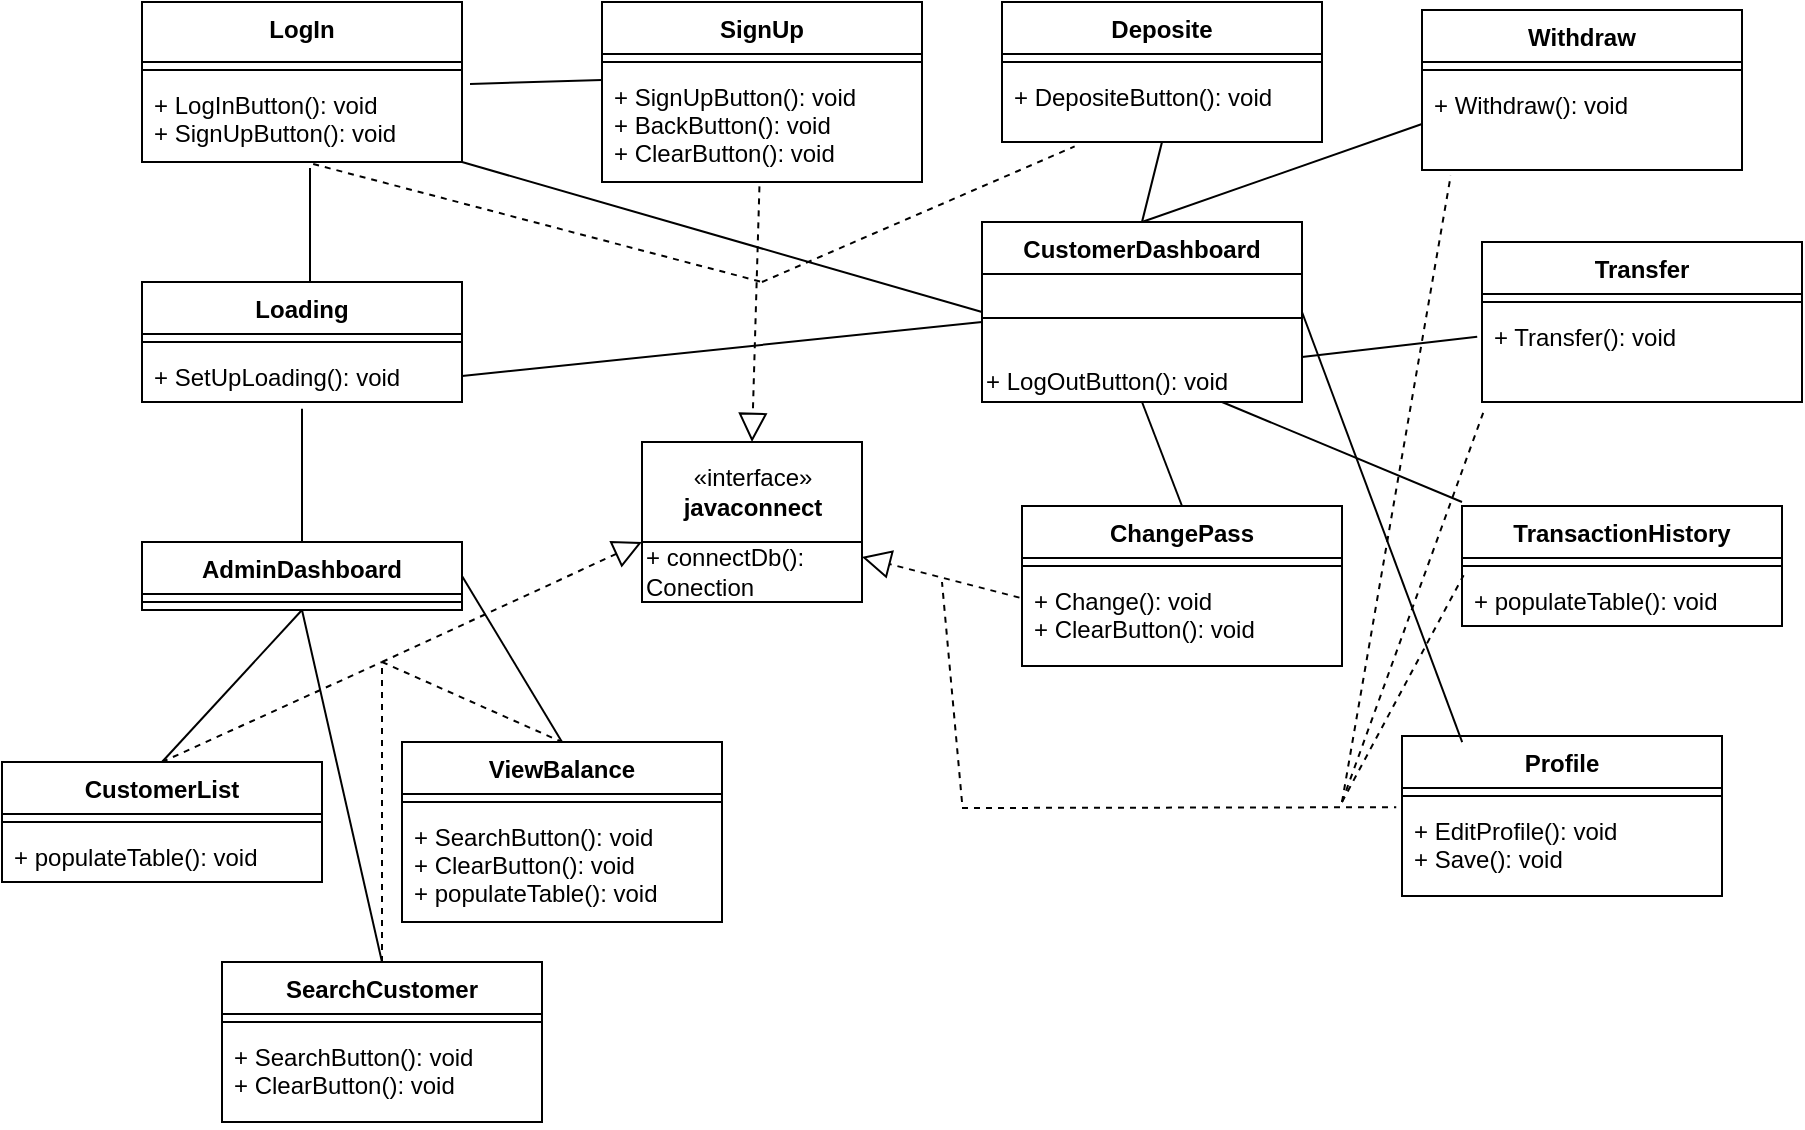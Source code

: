 <mxfile version="14.1.8" type="device"><diagram id="C5RBs43oDa-KdzZeNtuy" name="Page-1"><mxGraphModel dx="1264" dy="592" grid="1" gridSize="10" guides="1" tooltips="1" connect="1" arrows="1" fold="1" page="1" pageScale="1" pageWidth="827" pageHeight="1169" math="0" shadow="0"><root><mxCell id="WIyWlLk6GJQsqaUBKTNV-0"/><mxCell id="WIyWlLk6GJQsqaUBKTNV-1" parent="WIyWlLk6GJQsqaUBKTNV-0"/><mxCell id="H209QwBRjqbGO77JAOVa-0" value="LogIn" style="swimlane;fontStyle=1;align=center;verticalAlign=top;childLayout=stackLayout;horizontal=1;startSize=30;horizontalStack=0;resizeParent=1;resizeParentMax=0;resizeLast=0;collapsible=1;marginBottom=0;" parent="WIyWlLk6GJQsqaUBKTNV-1" vertex="1"><mxGeometry x="100" width="160" height="80" as="geometry"/></mxCell><mxCell id="H209QwBRjqbGO77JAOVa-2" value="" style="line;strokeWidth=1;fillColor=none;align=left;verticalAlign=middle;spacingTop=-1;spacingLeft=3;spacingRight=3;rotatable=0;labelPosition=right;points=[];portConstraint=eastwest;" parent="H209QwBRjqbGO77JAOVa-0" vertex="1"><mxGeometry y="30" width="160" height="8" as="geometry"/></mxCell><mxCell id="H209QwBRjqbGO77JAOVa-3" value="+ LogInButton(): void&#10;+ SignUpButton(): void" style="text;strokeColor=none;fillColor=none;align=left;verticalAlign=top;spacingLeft=4;spacingRight=4;overflow=hidden;rotatable=0;points=[[0,0.5],[1,0.5]];portConstraint=eastwest;" parent="H209QwBRjqbGO77JAOVa-0" vertex="1"><mxGeometry y="38" width="160" height="42" as="geometry"/></mxCell><mxCell id="H209QwBRjqbGO77JAOVa-4" value="SignUp" style="swimlane;fontStyle=1;align=center;verticalAlign=top;childLayout=stackLayout;horizontal=1;startSize=26;horizontalStack=0;resizeParent=1;resizeParentMax=0;resizeLast=0;collapsible=1;marginBottom=0;" parent="WIyWlLk6GJQsqaUBKTNV-1" vertex="1"><mxGeometry x="330" width="160" height="90" as="geometry"/></mxCell><mxCell id="H209QwBRjqbGO77JAOVa-6" value="" style="line;strokeWidth=1;fillColor=none;align=left;verticalAlign=middle;spacingTop=-1;spacingLeft=3;spacingRight=3;rotatable=0;labelPosition=right;points=[];portConstraint=eastwest;" parent="H209QwBRjqbGO77JAOVa-4" vertex="1"><mxGeometry y="26" width="160" height="8" as="geometry"/></mxCell><mxCell id="H209QwBRjqbGO77JAOVa-7" value="+ SignUpButton(): void&#10;+ BackButton(): void&#10;+ ClearButton(): void" style="text;strokeColor=none;fillColor=none;align=left;verticalAlign=top;spacingLeft=4;spacingRight=4;overflow=hidden;rotatable=0;points=[[0,0.5],[1,0.5]];portConstraint=eastwest;" parent="H209QwBRjqbGO77JAOVa-4" vertex="1"><mxGeometry y="34" width="160" height="56" as="geometry"/></mxCell><mxCell id="H209QwBRjqbGO77JAOVa-10" value="" style="endArrow=none;html=1;exitX=1.025;exitY=0.071;exitDx=0;exitDy=0;exitPerimeter=0;" parent="WIyWlLk6GJQsqaUBKTNV-1" source="H209QwBRjqbGO77JAOVa-3" edge="1"><mxGeometry width="50" height="50" relative="1" as="geometry"><mxPoint x="390" y="140" as="sourcePoint"/><mxPoint x="330" y="39" as="targetPoint"/></mxGeometry></mxCell><mxCell id="H209QwBRjqbGO77JAOVa-15" value="" style="endArrow=none;html=1;" parent="WIyWlLk6GJQsqaUBKTNV-1" edge="1"><mxGeometry width="50" height="50" relative="1" as="geometry"><mxPoint x="184" y="140" as="sourcePoint"/><mxPoint x="184" y="83" as="targetPoint"/></mxGeometry></mxCell><mxCell id="H209QwBRjqbGO77JAOVa-19" value="Loading" style="swimlane;fontStyle=1;align=center;verticalAlign=top;childLayout=stackLayout;horizontal=1;startSize=26;horizontalStack=0;resizeParent=1;resizeParentMax=0;resizeLast=0;collapsible=1;marginBottom=0;" parent="WIyWlLk6GJQsqaUBKTNV-1" vertex="1"><mxGeometry x="100" y="140" width="160" height="60" as="geometry"/></mxCell><mxCell id="H209QwBRjqbGO77JAOVa-21" value="" style="line;strokeWidth=1;fillColor=none;align=left;verticalAlign=middle;spacingTop=-1;spacingLeft=3;spacingRight=3;rotatable=0;labelPosition=right;points=[];portConstraint=eastwest;" parent="H209QwBRjqbGO77JAOVa-19" vertex="1"><mxGeometry y="26" width="160" height="8" as="geometry"/></mxCell><mxCell id="H209QwBRjqbGO77JAOVa-22" value="+ SetUpLoading(): void" style="text;strokeColor=none;fillColor=none;align=left;verticalAlign=top;spacingLeft=4;spacingRight=4;overflow=hidden;rotatable=0;points=[[0,0.5],[1,0.5]];portConstraint=eastwest;" parent="H209QwBRjqbGO77JAOVa-19" vertex="1"><mxGeometry y="34" width="160" height="26" as="geometry"/></mxCell><mxCell id="H209QwBRjqbGO77JAOVa-27" value="AdminDashboard" style="swimlane;fontStyle=1;align=center;verticalAlign=top;childLayout=stackLayout;horizontal=1;startSize=26;horizontalStack=0;resizeParent=1;resizeParentMax=0;resizeLast=0;collapsible=1;marginBottom=0;" parent="WIyWlLk6GJQsqaUBKTNV-1" vertex="1"><mxGeometry x="100" y="270" width="160" height="34" as="geometry"/></mxCell><mxCell id="H209QwBRjqbGO77JAOVa-29" value="" style="line;strokeWidth=1;fillColor=none;align=left;verticalAlign=middle;spacingTop=-1;spacingLeft=3;spacingRight=3;rotatable=0;labelPosition=right;points=[];portConstraint=eastwest;" parent="H209QwBRjqbGO77JAOVa-27" vertex="1"><mxGeometry y="26" width="160" height="8" as="geometry"/></mxCell><mxCell id="H209QwBRjqbGO77JAOVa-31" value="" style="endArrow=none;html=1;exitX=0.5;exitY=0;exitDx=0;exitDy=0;entryX=0.5;entryY=1.131;entryDx=0;entryDy=0;entryPerimeter=0;" parent="WIyWlLk6GJQsqaUBKTNV-1" source="H209QwBRjqbGO77JAOVa-27" target="H209QwBRjqbGO77JAOVa-22" edge="1"><mxGeometry width="50" height="50" relative="1" as="geometry"><mxPoint x="390" y="240" as="sourcePoint"/><mxPoint x="180" y="210" as="targetPoint"/></mxGeometry></mxCell><mxCell id="H209QwBRjqbGO77JAOVa-32" value="CustomerList" style="swimlane;fontStyle=1;align=center;verticalAlign=top;childLayout=stackLayout;horizontal=1;startSize=26;horizontalStack=0;resizeParent=1;resizeParentMax=0;resizeLast=0;collapsible=1;marginBottom=0;" parent="WIyWlLk6GJQsqaUBKTNV-1" vertex="1"><mxGeometry x="30" y="380" width="160" height="60" as="geometry"/></mxCell><mxCell id="H209QwBRjqbGO77JAOVa-34" value="" style="line;strokeWidth=1;fillColor=none;align=left;verticalAlign=middle;spacingTop=-1;spacingLeft=3;spacingRight=3;rotatable=0;labelPosition=right;points=[];portConstraint=eastwest;" parent="H209QwBRjqbGO77JAOVa-32" vertex="1"><mxGeometry y="26" width="160" height="8" as="geometry"/></mxCell><mxCell id="H209QwBRjqbGO77JAOVa-35" value="+ populateTable(): void" style="text;strokeColor=none;fillColor=none;align=left;verticalAlign=top;spacingLeft=4;spacingRight=4;overflow=hidden;rotatable=0;points=[[0,0.5],[1,0.5]];portConstraint=eastwest;" parent="H209QwBRjqbGO77JAOVa-32" vertex="1"><mxGeometry y="34" width="160" height="26" as="geometry"/></mxCell><mxCell id="H209QwBRjqbGO77JAOVa-36" value="SearchCustomer" style="swimlane;fontStyle=1;align=center;verticalAlign=top;childLayout=stackLayout;horizontal=1;startSize=26;horizontalStack=0;resizeParent=1;resizeParentMax=0;resizeLast=0;collapsible=1;marginBottom=0;" parent="WIyWlLk6GJQsqaUBKTNV-1" vertex="1"><mxGeometry x="140" y="480" width="160" height="80" as="geometry"/></mxCell><mxCell id="H209QwBRjqbGO77JAOVa-38" value="" style="line;strokeWidth=1;fillColor=none;align=left;verticalAlign=middle;spacingTop=-1;spacingLeft=3;spacingRight=3;rotatable=0;labelPosition=right;points=[];portConstraint=eastwest;" parent="H209QwBRjqbGO77JAOVa-36" vertex="1"><mxGeometry y="26" width="160" height="8" as="geometry"/></mxCell><mxCell id="H209QwBRjqbGO77JAOVa-39" value="+ SearchButton(): void&#10;+ ClearButton(): void" style="text;strokeColor=none;fillColor=none;align=left;verticalAlign=top;spacingLeft=4;spacingRight=4;overflow=hidden;rotatable=0;points=[[0,0.5],[1,0.5]];portConstraint=eastwest;" parent="H209QwBRjqbGO77JAOVa-36" vertex="1"><mxGeometry y="34" width="160" height="46" as="geometry"/></mxCell><mxCell id="H209QwBRjqbGO77JAOVa-40" value="ViewBalance" style="swimlane;fontStyle=1;align=center;verticalAlign=top;childLayout=stackLayout;horizontal=1;startSize=26;horizontalStack=0;resizeParent=1;resizeParentMax=0;resizeLast=0;collapsible=1;marginBottom=0;" parent="WIyWlLk6GJQsqaUBKTNV-1" vertex="1"><mxGeometry x="230" y="370" width="160" height="90" as="geometry"/></mxCell><mxCell id="H209QwBRjqbGO77JAOVa-42" value="" style="line;strokeWidth=1;fillColor=none;align=left;verticalAlign=middle;spacingTop=-1;spacingLeft=3;spacingRight=3;rotatable=0;labelPosition=right;points=[];portConstraint=eastwest;" parent="H209QwBRjqbGO77JAOVa-40" vertex="1"><mxGeometry y="26" width="160" height="8" as="geometry"/></mxCell><mxCell id="H209QwBRjqbGO77JAOVa-43" value="+ SearchButton(): void&#10;+ ClearButton(): void&#10;+ populateTable(): void" style="text;strokeColor=none;fillColor=none;align=left;verticalAlign=top;spacingLeft=4;spacingRight=4;overflow=hidden;rotatable=0;points=[[0,0.5],[1,0.5]];portConstraint=eastwest;" parent="H209QwBRjqbGO77JAOVa-40" vertex="1"><mxGeometry y="34" width="160" height="56" as="geometry"/></mxCell><mxCell id="H209QwBRjqbGO77JAOVa-45" value="" style="endArrow=none;html=1;exitX=1;exitY=0.5;exitDx=0;exitDy=0;entryX=0.5;entryY=0;entryDx=0;entryDy=0;" parent="WIyWlLk6GJQsqaUBKTNV-1" source="H209QwBRjqbGO77JAOVa-27" target="H209QwBRjqbGO77JAOVa-40" edge="1"><mxGeometry width="50" height="50" relative="1" as="geometry"><mxPoint x="390" y="340" as="sourcePoint"/><mxPoint x="317" y="286" as="targetPoint"/></mxGeometry></mxCell><mxCell id="H209QwBRjqbGO77JAOVa-46" value="" style="endArrow=none;html=1;exitX=0.5;exitY=0;exitDx=0;exitDy=0;entryX=0.5;entryY=1;entryDx=0;entryDy=0;" parent="WIyWlLk6GJQsqaUBKTNV-1" source="H209QwBRjqbGO77JAOVa-32" target="H209QwBRjqbGO77JAOVa-27" edge="1"><mxGeometry width="50" height="50" relative="1" as="geometry"><mxPoint x="390" y="340" as="sourcePoint"/><mxPoint x="440" y="290" as="targetPoint"/></mxGeometry></mxCell><mxCell id="H209QwBRjqbGO77JAOVa-47" value="" style="endArrow=none;html=1;exitX=0.5;exitY=1;exitDx=0;exitDy=0;entryX=0.5;entryY=0;entryDx=0;entryDy=0;" parent="WIyWlLk6GJQsqaUBKTNV-1" source="H209QwBRjqbGO77JAOVa-27" target="H209QwBRjqbGO77JAOVa-36" edge="1"><mxGeometry width="50" height="50" relative="1" as="geometry"><mxPoint x="390" y="340" as="sourcePoint"/><mxPoint x="440" y="290" as="targetPoint"/></mxGeometry></mxCell><mxCell id="H209QwBRjqbGO77JAOVa-48" value="CustomerDashboard" style="swimlane;fontStyle=1;align=center;verticalAlign=top;childLayout=stackLayout;horizontal=1;startSize=26;horizontalStack=0;resizeParent=1;resizeParentMax=0;resizeLast=0;collapsible=1;marginBottom=0;" parent="WIyWlLk6GJQsqaUBKTNV-1" vertex="1"><mxGeometry x="520" y="110" width="160" height="90" as="geometry"/></mxCell><mxCell id="H209QwBRjqbGO77JAOVa-50" value="" style="line;strokeWidth=1;fillColor=none;align=left;verticalAlign=middle;spacingTop=-1;spacingLeft=3;spacingRight=3;rotatable=0;labelPosition=right;points=[];portConstraint=eastwest;" parent="H209QwBRjqbGO77JAOVa-48" vertex="1"><mxGeometry y="26" width="160" height="44" as="geometry"/></mxCell><mxCell id="H209QwBRjqbGO77JAOVa-79" value="+ LogOutButton(): void" style="text;html=1;align=left;verticalAlign=middle;resizable=0;points=[];autosize=1;" parent="H209QwBRjqbGO77JAOVa-48" vertex="1"><mxGeometry y="70" width="160" height="20" as="geometry"/></mxCell><mxCell id="H209QwBRjqbGO77JAOVa-52" value="" style="endArrow=none;html=1;exitX=1;exitY=0.5;exitDx=0;exitDy=0;" parent="WIyWlLk6GJQsqaUBKTNV-1" source="H209QwBRjqbGO77JAOVa-22" edge="1"><mxGeometry width="50" height="50" relative="1" as="geometry"><mxPoint x="390" y="310" as="sourcePoint"/><mxPoint x="520" y="160" as="targetPoint"/></mxGeometry></mxCell><mxCell id="H209QwBRjqbGO77JAOVa-53" value="Deposite" style="swimlane;fontStyle=1;align=center;verticalAlign=top;childLayout=stackLayout;horizontal=1;startSize=26;horizontalStack=0;resizeParent=1;resizeParentMax=0;resizeLast=0;collapsible=1;marginBottom=0;" parent="WIyWlLk6GJQsqaUBKTNV-1" vertex="1"><mxGeometry x="530" width="160" height="70" as="geometry"/></mxCell><mxCell id="H209QwBRjqbGO77JAOVa-55" value="" style="line;strokeWidth=1;fillColor=none;align=left;verticalAlign=middle;spacingTop=-1;spacingLeft=3;spacingRight=3;rotatable=0;labelPosition=right;points=[];portConstraint=eastwest;" parent="H209QwBRjqbGO77JAOVa-53" vertex="1"><mxGeometry y="26" width="160" height="8" as="geometry"/></mxCell><mxCell id="H209QwBRjqbGO77JAOVa-56" value="+ DepositeButton(): void" style="text;strokeColor=none;fillColor=none;align=left;verticalAlign=top;spacingLeft=4;spacingRight=4;overflow=hidden;rotatable=0;points=[[0,0.5],[1,0.5]];portConstraint=eastwest;" parent="H209QwBRjqbGO77JAOVa-53" vertex="1"><mxGeometry y="34" width="160" height="36" as="geometry"/></mxCell><mxCell id="H209QwBRjqbGO77JAOVa-57" value="" style="endArrow=none;html=1;exitX=0.5;exitY=0;exitDx=0;exitDy=0;" parent="WIyWlLk6GJQsqaUBKTNV-1" source="H209QwBRjqbGO77JAOVa-48" edge="1"><mxGeometry width="50" height="50" relative="1" as="geometry"><mxPoint x="390" y="310" as="sourcePoint"/><mxPoint x="610" y="70" as="targetPoint"/></mxGeometry></mxCell><mxCell id="H209QwBRjqbGO77JAOVa-58" value="Withdraw&#10;" style="swimlane;fontStyle=1;align=center;verticalAlign=top;childLayout=stackLayout;horizontal=1;startSize=26;horizontalStack=0;resizeParent=1;resizeParentMax=0;resizeLast=0;collapsible=1;marginBottom=0;" parent="WIyWlLk6GJQsqaUBKTNV-1" vertex="1"><mxGeometry x="740" y="4" width="160" height="80" as="geometry"/></mxCell><mxCell id="H209QwBRjqbGO77JAOVa-60" value="" style="line;strokeWidth=1;fillColor=none;align=left;verticalAlign=middle;spacingTop=-1;spacingLeft=3;spacingRight=3;rotatable=0;labelPosition=right;points=[];portConstraint=eastwest;" parent="H209QwBRjqbGO77JAOVa-58" vertex="1"><mxGeometry y="26" width="160" height="8" as="geometry"/></mxCell><mxCell id="H209QwBRjqbGO77JAOVa-61" value="+ Withdraw(): void" style="text;strokeColor=none;fillColor=none;align=left;verticalAlign=top;spacingLeft=4;spacingRight=4;overflow=hidden;rotatable=0;points=[[0,0.5],[1,0.5]];portConstraint=eastwest;" parent="H209QwBRjqbGO77JAOVa-58" vertex="1"><mxGeometry y="34" width="160" height="46" as="geometry"/></mxCell><mxCell id="H209QwBRjqbGO77JAOVa-62" value="" style="endArrow=none;html=1;entryX=0;entryY=0.5;entryDx=0;entryDy=0;exitX=0.5;exitY=0;exitDx=0;exitDy=0;" parent="WIyWlLk6GJQsqaUBKTNV-1" source="H209QwBRjqbGO77JAOVa-48" target="H209QwBRjqbGO77JAOVa-61" edge="1"><mxGeometry width="50" height="50" relative="1" as="geometry"><mxPoint x="390" y="310" as="sourcePoint"/><mxPoint x="440" y="260" as="targetPoint"/></mxGeometry></mxCell><mxCell id="H209QwBRjqbGO77JAOVa-63" value="Transfer" style="swimlane;fontStyle=1;align=center;verticalAlign=top;childLayout=stackLayout;horizontal=1;startSize=26;horizontalStack=0;resizeParent=1;resizeParentMax=0;resizeLast=0;collapsible=1;marginBottom=0;" parent="WIyWlLk6GJQsqaUBKTNV-1" vertex="1"><mxGeometry x="770" y="120" width="160" height="80" as="geometry"/></mxCell><mxCell id="H209QwBRjqbGO77JAOVa-65" value="" style="line;strokeWidth=1;fillColor=none;align=left;verticalAlign=middle;spacingTop=-1;spacingLeft=3;spacingRight=3;rotatable=0;labelPosition=right;points=[];portConstraint=eastwest;" parent="H209QwBRjqbGO77JAOVa-63" vertex="1"><mxGeometry y="26" width="160" height="8" as="geometry"/></mxCell><mxCell id="H209QwBRjqbGO77JAOVa-66" value="+ Transfer(): void" style="text;strokeColor=none;fillColor=none;align=left;verticalAlign=top;spacingLeft=4;spacingRight=4;overflow=hidden;rotatable=0;points=[[0,0.5],[1,0.5]];portConstraint=eastwest;" parent="H209QwBRjqbGO77JAOVa-63" vertex="1"><mxGeometry y="34" width="160" height="46" as="geometry"/></mxCell><mxCell id="H209QwBRjqbGO77JAOVa-67" value="" style="endArrow=none;html=1;entryX=-0.015;entryY=0.291;entryDx=0;entryDy=0;entryPerimeter=0;exitX=1;exitY=0.75;exitDx=0;exitDy=0;" parent="WIyWlLk6GJQsqaUBKTNV-1" source="H209QwBRjqbGO77JAOVa-48" target="H209QwBRjqbGO77JAOVa-66" edge="1"><mxGeometry width="50" height="50" relative="1" as="geometry"><mxPoint x="390" y="310" as="sourcePoint"/><mxPoint x="440" y="260" as="targetPoint"/></mxGeometry></mxCell><mxCell id="H209QwBRjqbGO77JAOVa-73" value="ChangePass" style="swimlane;fontStyle=1;align=center;verticalAlign=top;childLayout=stackLayout;horizontal=1;startSize=26;horizontalStack=0;resizeParent=1;resizeParentMax=0;resizeLast=0;collapsible=1;marginBottom=0;" parent="WIyWlLk6GJQsqaUBKTNV-1" vertex="1"><mxGeometry x="540" y="252" width="160" height="80" as="geometry"/></mxCell><mxCell id="H209QwBRjqbGO77JAOVa-75" value="" style="line;strokeWidth=1;fillColor=none;align=left;verticalAlign=middle;spacingTop=-1;spacingLeft=3;spacingRight=3;rotatable=0;labelPosition=right;points=[];portConstraint=eastwest;" parent="H209QwBRjqbGO77JAOVa-73" vertex="1"><mxGeometry y="26" width="160" height="8" as="geometry"/></mxCell><mxCell id="H209QwBRjqbGO77JAOVa-76" value="+ Change(): void&#10;+ ClearButton(): void" style="text;strokeColor=none;fillColor=none;align=left;verticalAlign=top;spacingLeft=4;spacingRight=4;overflow=hidden;rotatable=0;points=[[0,0.5],[1,0.5]];portConstraint=eastwest;" parent="H209QwBRjqbGO77JAOVa-73" vertex="1"><mxGeometry y="34" width="160" height="46" as="geometry"/></mxCell><mxCell id="H209QwBRjqbGO77JAOVa-77" value="" style="endArrow=none;html=1;entryX=0.5;entryY=1;entryDx=0;entryDy=0;exitX=0.5;exitY=0;exitDx=0;exitDy=0;" parent="WIyWlLk6GJQsqaUBKTNV-1" source="H209QwBRjqbGO77JAOVa-73" target="H209QwBRjqbGO77JAOVa-48" edge="1"><mxGeometry width="50" height="50" relative="1" as="geometry"><mxPoint x="390" y="310" as="sourcePoint"/><mxPoint x="440" y="260" as="targetPoint"/></mxGeometry></mxCell><mxCell id="H209QwBRjqbGO77JAOVa-80" value="" style="endArrow=none;html=1;entryX=0;entryY=0.5;entryDx=0;entryDy=0;" parent="WIyWlLk6GJQsqaUBKTNV-1" target="H209QwBRjqbGO77JAOVa-48" edge="1"><mxGeometry width="50" height="50" relative="1" as="geometry"><mxPoint x="260" y="80" as="sourcePoint"/><mxPoint x="480" y="160" as="targetPoint"/></mxGeometry></mxCell><mxCell id="H209QwBRjqbGO77JAOVa-81" value="TransactionHistory" style="swimlane;fontStyle=1;align=center;verticalAlign=top;childLayout=stackLayout;horizontal=1;startSize=26;horizontalStack=0;resizeParent=1;resizeParentMax=0;resizeLast=0;collapsible=1;marginBottom=0;" parent="WIyWlLk6GJQsqaUBKTNV-1" vertex="1"><mxGeometry x="760" y="252" width="160" height="60" as="geometry"/></mxCell><mxCell id="H209QwBRjqbGO77JAOVa-83" value="" style="line;strokeWidth=1;fillColor=none;align=left;verticalAlign=middle;spacingTop=-1;spacingLeft=3;spacingRight=3;rotatable=0;labelPosition=right;points=[];portConstraint=eastwest;" parent="H209QwBRjqbGO77JAOVa-81" vertex="1"><mxGeometry y="26" width="160" height="8" as="geometry"/></mxCell><mxCell id="H209QwBRjqbGO77JAOVa-84" value="+ populateTable(): void" style="text;strokeColor=none;fillColor=none;align=left;verticalAlign=top;spacingLeft=4;spacingRight=4;overflow=hidden;rotatable=0;points=[[0,0.5],[1,0.5]];portConstraint=eastwest;" parent="H209QwBRjqbGO77JAOVa-81" vertex="1"><mxGeometry y="34" width="160" height="26" as="geometry"/></mxCell><mxCell id="H209QwBRjqbGO77JAOVa-85" value="" style="endArrow=none;html=1;" parent="WIyWlLk6GJQsqaUBKTNV-1" edge="1"><mxGeometry width="50" height="50" relative="1" as="geometry"><mxPoint x="640" y="200" as="sourcePoint"/><mxPoint x="760" y="250" as="targetPoint"/></mxGeometry></mxCell><mxCell id="H209QwBRjqbGO77JAOVa-90" value="«interface»&lt;br&gt;&lt;b&gt;javaconnect&lt;/b&gt;" style="html=1;" parent="WIyWlLk6GJQsqaUBKTNV-1" vertex="1"><mxGeometry x="350" y="220" width="110" height="50" as="geometry"/></mxCell><mxCell id="H209QwBRjqbGO77JAOVa-91" value="+ connectDb(): Conection" style="rounded=0;whiteSpace=wrap;html=1;align=left;" parent="WIyWlLk6GJQsqaUBKTNV-1" vertex="1"><mxGeometry x="350" y="270" width="110" height="30" as="geometry"/></mxCell><mxCell id="H209QwBRjqbGO77JAOVa-97" value="Profile" style="swimlane;fontStyle=1;align=center;verticalAlign=top;childLayout=stackLayout;horizontal=1;startSize=26;horizontalStack=0;resizeParent=1;resizeParentMax=0;resizeLast=0;collapsible=1;marginBottom=0;" parent="WIyWlLk6GJQsqaUBKTNV-1" vertex="1"><mxGeometry x="730" y="367" width="160" height="80" as="geometry"/></mxCell><mxCell id="H209QwBRjqbGO77JAOVa-99" value="" style="line;strokeWidth=1;fillColor=none;align=left;verticalAlign=middle;spacingTop=-1;spacingLeft=3;spacingRight=3;rotatable=0;labelPosition=right;points=[];portConstraint=eastwest;" parent="H209QwBRjqbGO77JAOVa-97" vertex="1"><mxGeometry y="26" width="160" height="8" as="geometry"/></mxCell><mxCell id="H209QwBRjqbGO77JAOVa-100" value="+ EditProfile(): void&#10;+ Save(): void" style="text;strokeColor=none;fillColor=none;align=left;verticalAlign=top;spacingLeft=4;spacingRight=4;overflow=hidden;rotatable=0;points=[[0,0.5],[1,0.5]];portConstraint=eastwest;" parent="H209QwBRjqbGO77JAOVa-97" vertex="1"><mxGeometry y="34" width="160" height="46" as="geometry"/></mxCell><mxCell id="H209QwBRjqbGO77JAOVa-101" value="" style="endArrow=none;html=1;entryX=0.188;entryY=0.038;entryDx=0;entryDy=0;entryPerimeter=0;exitX=1;exitY=0.5;exitDx=0;exitDy=0;" parent="WIyWlLk6GJQsqaUBKTNV-1" source="H209QwBRjqbGO77JAOVa-48" target="H209QwBRjqbGO77JAOVa-97" edge="1"><mxGeometry width="50" height="50" relative="1" as="geometry"><mxPoint x="410" y="310" as="sourcePoint"/><mxPoint x="460" y="260" as="targetPoint"/></mxGeometry></mxCell><mxCell id="H209QwBRjqbGO77JAOVa-106" value="" style="endArrow=block;dashed=1;endFill=0;endSize=12;html=1;entryX=0;entryY=1;entryDx=0;entryDy=0;" parent="WIyWlLk6GJQsqaUBKTNV-1" target="H209QwBRjqbGO77JAOVa-90" edge="1"><mxGeometry width="160" relative="1" as="geometry"><mxPoint x="220" y="330" as="sourcePoint"/><mxPoint x="510" y="290" as="targetPoint"/></mxGeometry></mxCell><mxCell id="3kT67bnJ78wXhIk7cYmU-1" value="" style="endArrow=none;dashed=1;html=1;exitX=0.5;exitY=0;exitDx=0;exitDy=0;" parent="WIyWlLk6GJQsqaUBKTNV-1" source="H209QwBRjqbGO77JAOVa-32" edge="1"><mxGeometry width="50" height="50" relative="1" as="geometry"><mxPoint x="620" y="330" as="sourcePoint"/><mxPoint x="220" y="330" as="targetPoint"/></mxGeometry></mxCell><mxCell id="3kT67bnJ78wXhIk7cYmU-2" value="" style="endArrow=none;dashed=1;html=1;exitX=0.5;exitY=0;exitDx=0;exitDy=0;" parent="WIyWlLk6GJQsqaUBKTNV-1" source="H209QwBRjqbGO77JAOVa-36" edge="1"><mxGeometry width="50" height="50" relative="1" as="geometry"><mxPoint x="620" y="330" as="sourcePoint"/><mxPoint x="220" y="330" as="targetPoint"/></mxGeometry></mxCell><mxCell id="3kT67bnJ78wXhIk7cYmU-3" value="" style="endArrow=none;dashed=1;html=1;entryX=0.5;entryY=0;entryDx=0;entryDy=0;" parent="WIyWlLk6GJQsqaUBKTNV-1" target="H209QwBRjqbGO77JAOVa-40" edge="1"><mxGeometry width="50" height="50" relative="1" as="geometry"><mxPoint x="220" y="330" as="sourcePoint"/><mxPoint x="670" y="280" as="targetPoint"/></mxGeometry></mxCell><mxCell id="3kT67bnJ78wXhIk7cYmU-4" value="" style="endArrow=block;dashed=1;endFill=0;endSize=12;html=1;exitX=0.492;exitY=1.039;exitDx=0;exitDy=0;exitPerimeter=0;entryX=0.5;entryY=0;entryDx=0;entryDy=0;" parent="WIyWlLk6GJQsqaUBKTNV-1" source="H209QwBRjqbGO77JAOVa-7" target="H209QwBRjqbGO77JAOVa-90" edge="1"><mxGeometry width="160" relative="1" as="geometry"><mxPoint x="560" y="310" as="sourcePoint"/><mxPoint x="720" y="310" as="targetPoint"/></mxGeometry></mxCell><mxCell id="3kT67bnJ78wXhIk7cYmU-5" value="" style="endArrow=none;dashed=1;html=1;exitX=0.535;exitY=1.024;exitDx=0;exitDy=0;exitPerimeter=0;" parent="WIyWlLk6GJQsqaUBKTNV-1" source="H209QwBRjqbGO77JAOVa-3" edge="1"><mxGeometry width="50" height="50" relative="1" as="geometry"><mxPoint x="620" y="330" as="sourcePoint"/><mxPoint x="410" y="140" as="targetPoint"/></mxGeometry></mxCell><mxCell id="3kT67bnJ78wXhIk7cYmU-6" value="" style="endArrow=block;dashed=1;endFill=0;endSize=12;html=1;exitX=-0.008;exitY=0.257;exitDx=0;exitDy=0;exitPerimeter=0;entryX=1;entryY=0.25;entryDx=0;entryDy=0;" parent="WIyWlLk6GJQsqaUBKTNV-1" source="H209QwBRjqbGO77JAOVa-76" target="H209QwBRjqbGO77JAOVa-91" edge="1"><mxGeometry width="160" relative="1" as="geometry"><mxPoint x="560" y="310" as="sourcePoint"/><mxPoint x="720" y="310" as="targetPoint"/></mxGeometry></mxCell><mxCell id="3kT67bnJ78wXhIk7cYmU-7" value="" style="endArrow=none;dashed=1;html=1;entryX=-0.018;entryY=0.035;entryDx=0;entryDy=0;entryPerimeter=0;" parent="WIyWlLk6GJQsqaUBKTNV-1" target="H209QwBRjqbGO77JAOVa-100" edge="1"><mxGeometry width="50" height="50" relative="1" as="geometry"><mxPoint x="510" y="403" as="sourcePoint"/><mxPoint x="670" y="280" as="targetPoint"/></mxGeometry></mxCell><mxCell id="3kT67bnJ78wXhIk7cYmU-8" value="" style="endArrow=none;dashed=1;html=1;" parent="WIyWlLk6GJQsqaUBKTNV-1" edge="1"><mxGeometry width="50" height="50" relative="1" as="geometry"><mxPoint x="510" y="400" as="sourcePoint"/><mxPoint x="500" y="290" as="targetPoint"/></mxGeometry></mxCell><mxCell id="3kT67bnJ78wXhIk7cYmU-9" value="" style="endArrow=none;dashed=1;html=1;entryX=0.227;entryY=1.061;entryDx=0;entryDy=0;entryPerimeter=0;" parent="WIyWlLk6GJQsqaUBKTNV-1" target="H209QwBRjqbGO77JAOVa-56" edge="1"><mxGeometry width="50" height="50" relative="1" as="geometry"><mxPoint x="410" y="140" as="sourcePoint"/><mxPoint x="670" y="280" as="targetPoint"/></mxGeometry></mxCell><mxCell id="3kT67bnJ78wXhIk7cYmU-10" value="" style="endArrow=none;dashed=1;html=1;entryX=0.005;entryY=0.023;entryDx=0;entryDy=0;entryPerimeter=0;" parent="WIyWlLk6GJQsqaUBKTNV-1" target="H209QwBRjqbGO77JAOVa-84" edge="1"><mxGeometry width="50" height="50" relative="1" as="geometry"><mxPoint x="700" y="400" as="sourcePoint"/><mxPoint x="670" y="280" as="targetPoint"/></mxGeometry></mxCell><mxCell id="3kT67bnJ78wXhIk7cYmU-11" value="" style="endArrow=none;dashed=1;html=1;entryX=0.01;entryY=1.057;entryDx=0;entryDy=0;entryPerimeter=0;" parent="WIyWlLk6GJQsqaUBKTNV-1" target="H209QwBRjqbGO77JAOVa-66" edge="1"><mxGeometry width="50" height="50" relative="1" as="geometry"><mxPoint x="700" y="400" as="sourcePoint"/><mxPoint x="670" y="280" as="targetPoint"/></mxGeometry></mxCell><mxCell id="3kT67bnJ78wXhIk7cYmU-12" value="" style="endArrow=none;dashed=1;html=1;entryX=0.09;entryY=1.057;entryDx=0;entryDy=0;entryPerimeter=0;" parent="WIyWlLk6GJQsqaUBKTNV-1" target="H209QwBRjqbGO77JAOVa-61" edge="1"><mxGeometry width="50" height="50" relative="1" as="geometry"><mxPoint x="700" y="400" as="sourcePoint"/><mxPoint x="670" y="280" as="targetPoint"/></mxGeometry></mxCell></root></mxGraphModel></diagram></mxfile>